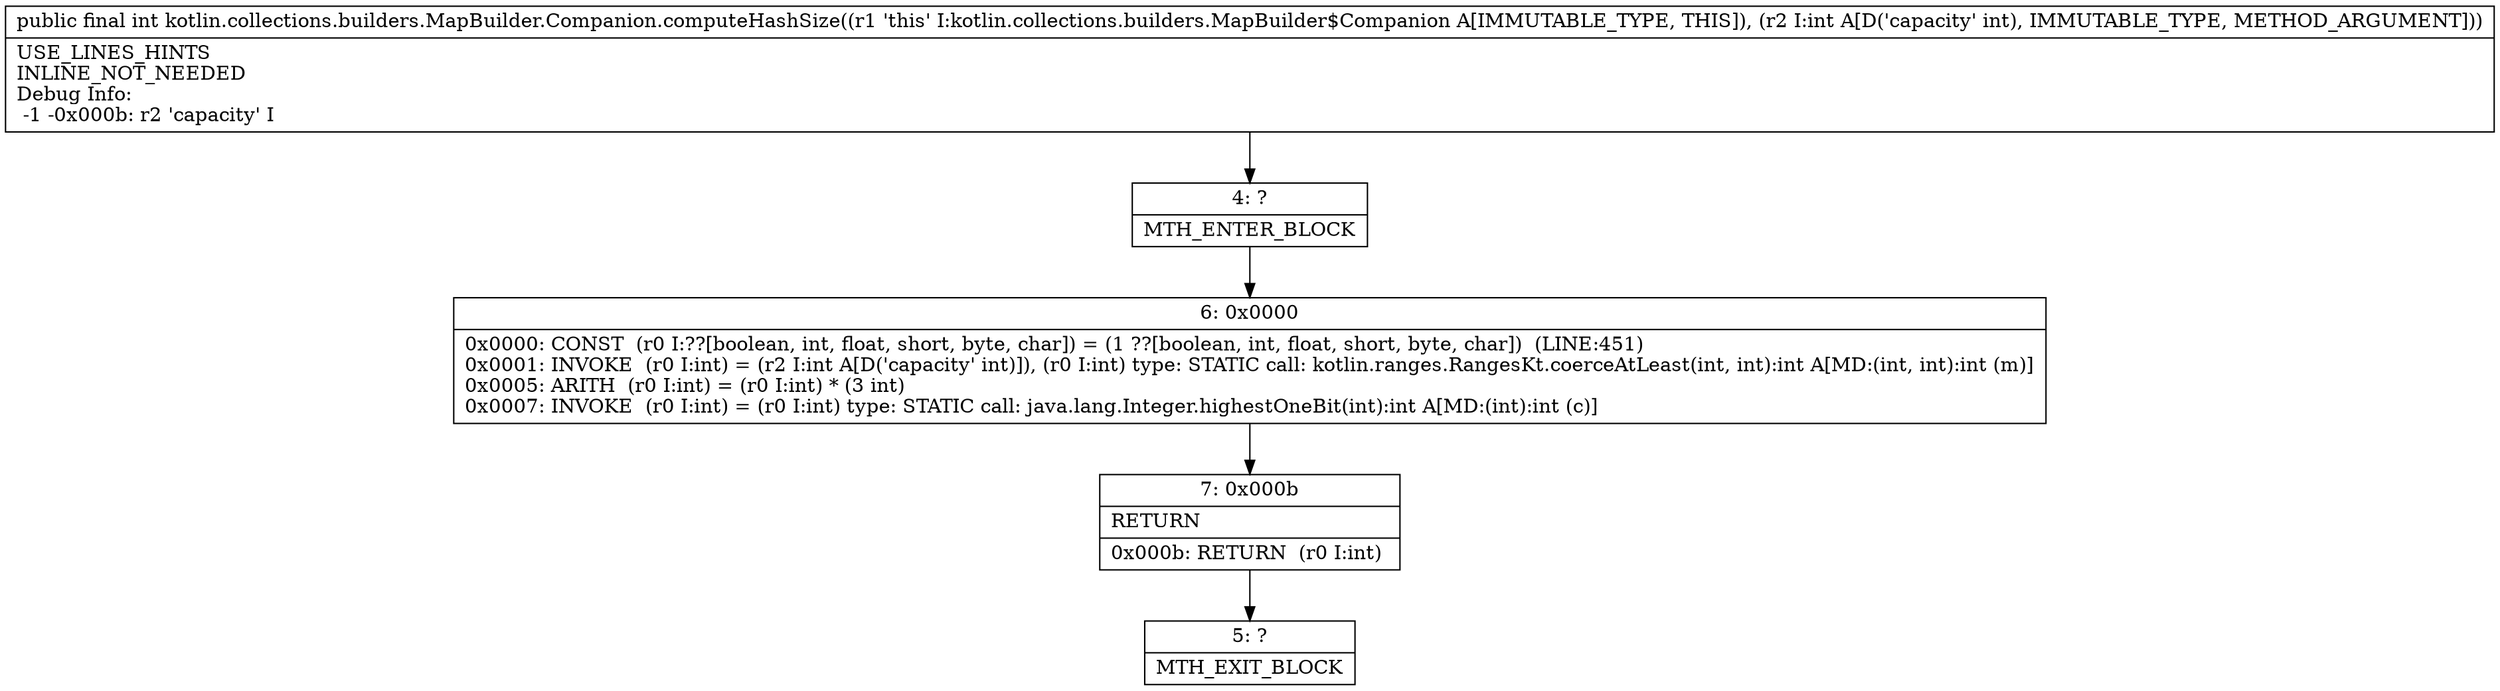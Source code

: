 digraph "CFG forkotlin.collections.builders.MapBuilder.Companion.computeHashSize(I)I" {
Node_4 [shape=record,label="{4\:\ ?|MTH_ENTER_BLOCK\l}"];
Node_6 [shape=record,label="{6\:\ 0x0000|0x0000: CONST  (r0 I:??[boolean, int, float, short, byte, char]) = (1 ??[boolean, int, float, short, byte, char])  (LINE:451)\l0x0001: INVOKE  (r0 I:int) = (r2 I:int A[D('capacity' int)]), (r0 I:int) type: STATIC call: kotlin.ranges.RangesKt.coerceAtLeast(int, int):int A[MD:(int, int):int (m)]\l0x0005: ARITH  (r0 I:int) = (r0 I:int) * (3 int) \l0x0007: INVOKE  (r0 I:int) = (r0 I:int) type: STATIC call: java.lang.Integer.highestOneBit(int):int A[MD:(int):int (c)]\l}"];
Node_7 [shape=record,label="{7\:\ 0x000b|RETURN\l|0x000b: RETURN  (r0 I:int) \l}"];
Node_5 [shape=record,label="{5\:\ ?|MTH_EXIT_BLOCK\l}"];
MethodNode[shape=record,label="{public final int kotlin.collections.builders.MapBuilder.Companion.computeHashSize((r1 'this' I:kotlin.collections.builders.MapBuilder$Companion A[IMMUTABLE_TYPE, THIS]), (r2 I:int A[D('capacity' int), IMMUTABLE_TYPE, METHOD_ARGUMENT]))  | USE_LINES_HINTS\lINLINE_NOT_NEEDED\lDebug Info:\l  \-1 \-0x000b: r2 'capacity' I\l}"];
MethodNode -> Node_4;Node_4 -> Node_6;
Node_6 -> Node_7;
Node_7 -> Node_5;
}

